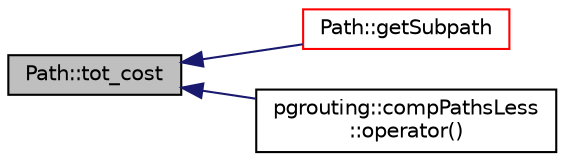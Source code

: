 digraph "Path::tot_cost"
{
  edge [fontname="Helvetica",fontsize="10",labelfontname="Helvetica",labelfontsize="10"];
  node [fontname="Helvetica",fontsize="10",shape=record];
  rankdir="LR";
  Node549 [label="Path::tot_cost",height=0.2,width=0.4,color="black", fillcolor="grey75", style="filled", fontcolor="black"];
  Node549 -> Node550 [dir="back",color="midnightblue",fontsize="10",style="solid",fontname="Helvetica"];
  Node550 [label="Path::getSubpath",height=0.2,width=0.4,color="red", fillcolor="white", style="filled",URL="$classPath.html#a6e915a3786eccd377d84a284b3152e2b"];
  Node549 -> Node567 [dir="back",color="midnightblue",fontsize="10",style="solid",fontname="Helvetica"];
  Node567 [label="pgrouting::compPathsLess\l::operator()",height=0.2,width=0.4,color="black", fillcolor="white", style="filled",URL="$classpgrouting_1_1compPathsLess.html#a8bfaedf3beedd5d31ef7483fd91478d9"];
}
